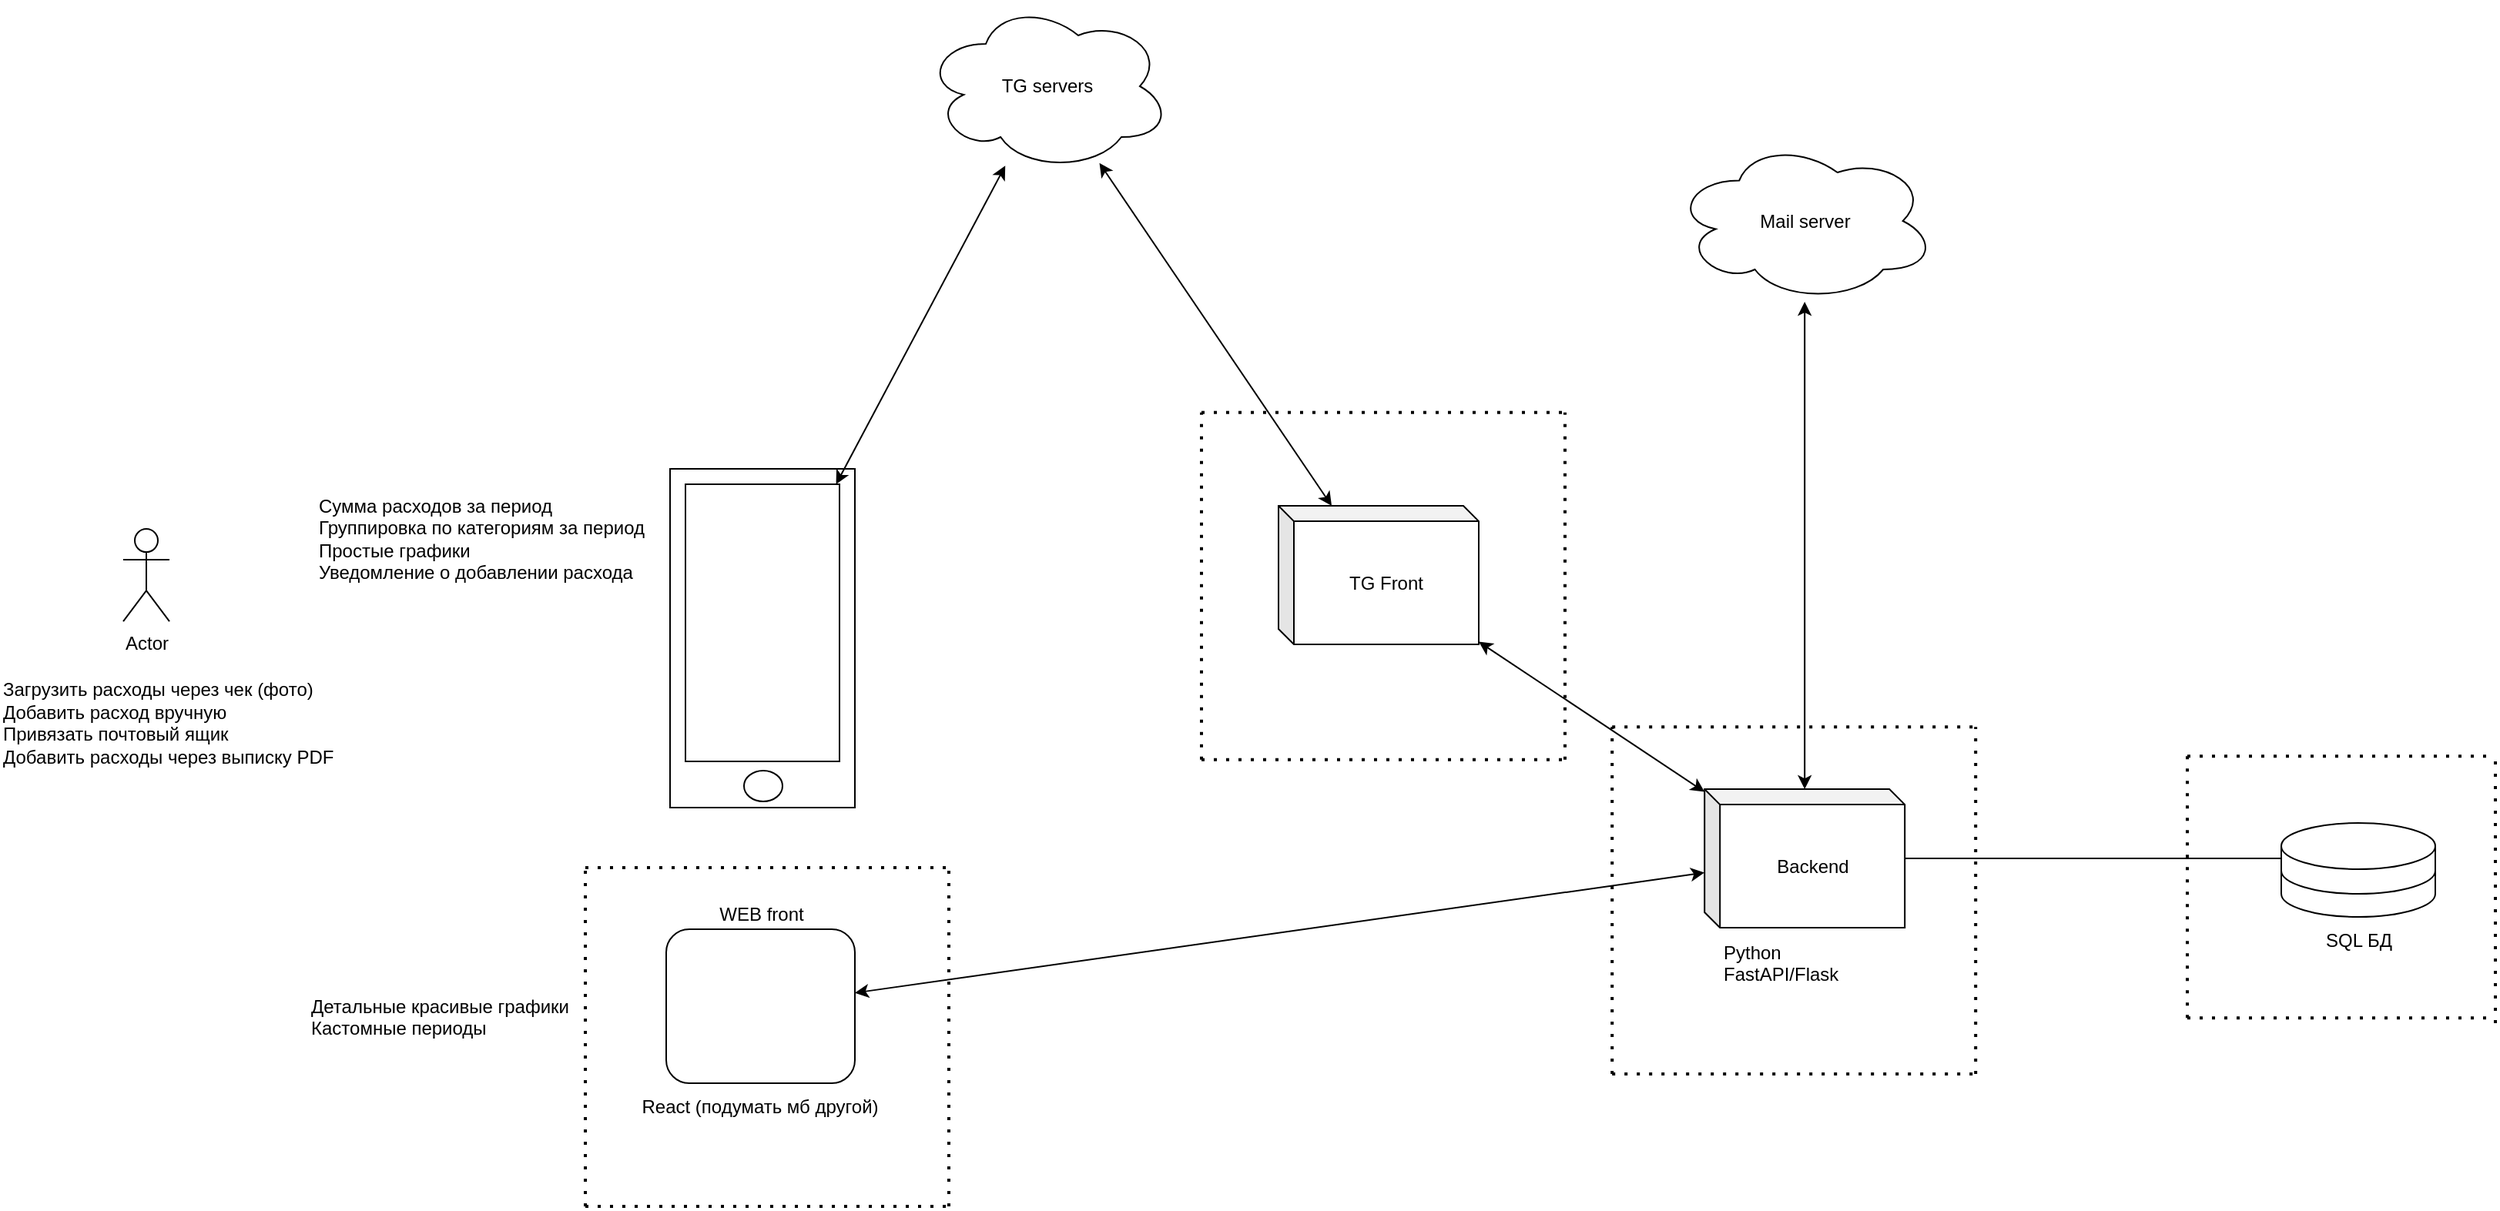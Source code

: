 <mxfile version="24.7.8">
  <diagram name="Page-1" id="AtSa7T1lV9DNRTi77fsL">
    <mxGraphModel dx="3159" dy="2029" grid="1" gridSize="10" guides="1" tooltips="1" connect="1" arrows="1" fold="1" page="1" pageScale="1" pageWidth="1169" pageHeight="827" math="0" shadow="0">
      <root>
        <mxCell id="0" />
        <mxCell id="1" parent="0" />
        <mxCell id="oacrZXqD67_iHjnA2uF--1" value="Actor" style="shape=umlActor;verticalLabelPosition=bottom;verticalAlign=top;html=1;outlineConnect=0;" parent="1" vertex="1">
          <mxGeometry x="-1020" y="-407.46" width="30" height="60" as="geometry" />
        </mxCell>
        <mxCell id="oacrZXqD67_iHjnA2uF--2" value="" style="rounded=0;whiteSpace=wrap;html=1;" parent="1" vertex="1">
          <mxGeometry x="-665" y="-446.5" width="120" height="220" as="geometry" />
        </mxCell>
        <mxCell id="oacrZXqD67_iHjnA2uF--3" value="" style="rounded=0;whiteSpace=wrap;html=1;" parent="1" vertex="1">
          <mxGeometry x="-655" y="-436.5" width="100" height="180" as="geometry" />
        </mxCell>
        <mxCell id="oacrZXqD67_iHjnA2uF--4" value="" style="ellipse;whiteSpace=wrap;html=1;" parent="1" vertex="1">
          <mxGeometry x="-617" y="-250.5" width="25" height="20" as="geometry" />
        </mxCell>
        <mxCell id="oacrZXqD67_iHjnA2uF--5" value="TG servers" style="ellipse;shape=cloud;whiteSpace=wrap;html=1;" parent="1" vertex="1">
          <mxGeometry x="-500" y="-750" width="160" height="110" as="geometry" />
        </mxCell>
        <mxCell id="oacrZXqD67_iHjnA2uF--6" value="Backend" style="shape=cube;whiteSpace=wrap;html=1;boundedLbl=1;backgroundOutline=1;darkOpacity=0.05;darkOpacity2=0.1;size=10;" parent="1" vertex="1">
          <mxGeometry x="6.6" y="-238.46" width="130" height="90" as="geometry" />
        </mxCell>
        <mxCell id="oacrZXqD67_iHjnA2uF--8" value="Python&lt;div&gt;FastAPI/&lt;span style=&quot;background-color: initial;&quot;&gt;Flask&lt;/span&gt;&lt;/div&gt;&lt;div&gt;&lt;span style=&quot;background-color: initial;&quot;&gt;&lt;br&gt;&lt;/span&gt;&lt;/div&gt;" style="text;html=1;align=left;verticalAlign=middle;resizable=0;points=[];autosize=1;strokeColor=none;fillColor=none;" parent="1" vertex="1">
          <mxGeometry x="16.6" y="-148.46" width="100" height="60" as="geometry" />
        </mxCell>
        <mxCell id="oacrZXqD67_iHjnA2uF--9" value="" style="shape=cylinder3;whiteSpace=wrap;html=1;boundedLbl=1;backgroundOutline=1;size=15;" parent="1" vertex="1">
          <mxGeometry x="381" y="-201.5" width="100" height="46" as="geometry" />
        </mxCell>
        <mxCell id="oacrZXqD67_iHjnA2uF--10" value="" style="shape=cylinder3;whiteSpace=wrap;html=1;boundedLbl=1;backgroundOutline=1;size=15;" parent="1" vertex="1">
          <mxGeometry x="381" y="-216.5" width="100" height="46" as="geometry" />
        </mxCell>
        <mxCell id="oacrZXqD67_iHjnA2uF--11" value="SQL БД" style="text;html=1;align=center;verticalAlign=middle;resizable=0;points=[];autosize=1;strokeColor=none;fillColor=none;" parent="1" vertex="1">
          <mxGeometry x="396" y="-155.5" width="70" height="30" as="geometry" />
        </mxCell>
        <mxCell id="oacrZXqD67_iHjnA2uF--12" value="" style="endArrow=none;html=1;rounded=0;" parent="1" source="oacrZXqD67_iHjnA2uF--6" target="oacrZXqD67_iHjnA2uF--10" edge="1">
          <mxGeometry width="50" height="50" relative="1" as="geometry">
            <mxPoint x="176.6" y="-213.46" as="sourcePoint" />
            <mxPoint x="226.6" y="-263.46" as="targetPoint" />
          </mxGeometry>
        </mxCell>
        <mxCell id="oacrZXqD67_iHjnA2uF--13" value="" style="endArrow=classic;html=1;rounded=0;startArrow=classic;startFill=1;" parent="1" source="oacrZXqD67_iHjnA2uF--33" target="oacrZXqD67_iHjnA2uF--6" edge="1">
          <mxGeometry width="50" height="50" relative="1" as="geometry">
            <mxPoint x="-130.005" y="-347.503" as="sourcePoint" />
            <mxPoint x="-90" y="-287.5" as="targetPoint" />
            <Array as="points" />
          </mxGeometry>
        </mxCell>
        <mxCell id="oacrZXqD67_iHjnA2uF--14" value="" style="endArrow=classic;html=1;rounded=0;startArrow=classic;startFill=1;" parent="1" source="oacrZXqD67_iHjnA2uF--5" target="oacrZXqD67_iHjnA2uF--3" edge="1">
          <mxGeometry width="50" height="50" relative="1" as="geometry">
            <mxPoint x="-460" y="-337.5" as="sourcePoint" />
            <mxPoint x="-318" y="-228.5" as="targetPoint" />
          </mxGeometry>
        </mxCell>
        <mxCell id="oacrZXqD67_iHjnA2uF--15" value="" style="rounded=1;whiteSpace=wrap;html=1;" parent="1" vertex="1">
          <mxGeometry x="-667.5" y="-147.5" width="122.5" height="100" as="geometry" />
        </mxCell>
        <mxCell id="oacrZXqD67_iHjnA2uF--16" value="WEB front" style="text;html=1;align=center;verticalAlign=middle;resizable=0;points=[];autosize=1;strokeColor=none;fillColor=none;" parent="1" vertex="1">
          <mxGeometry x="-646.25" y="-172.5" width="80" height="30" as="geometry" />
        </mxCell>
        <mxCell id="oacrZXqD67_iHjnA2uF--17" value="" style="endArrow=classic;html=1;rounded=0;startArrow=classic;startFill=1;" parent="1" source="oacrZXqD67_iHjnA2uF--15" target="oacrZXqD67_iHjnA2uF--6" edge="1">
          <mxGeometry width="50" height="50" relative="1" as="geometry">
            <mxPoint x="-276" y="-391.5" as="sourcePoint" />
            <mxPoint x="-134" y="-282.5" as="targetPoint" />
          </mxGeometry>
        </mxCell>
        <mxCell id="oacrZXqD67_iHjnA2uF--18" value="" style="endArrow=none;dashed=1;html=1;dashPattern=1 3;strokeWidth=2;rounded=0;" parent="1" edge="1">
          <mxGeometry width="50" height="50" relative="1" as="geometry">
            <mxPoint x="-720" y="32.5" as="sourcePoint" />
            <mxPoint x="-720" y="-187.5" as="targetPoint" />
          </mxGeometry>
        </mxCell>
        <mxCell id="oacrZXqD67_iHjnA2uF--19" value="" style="endArrow=none;dashed=1;html=1;dashPattern=1 3;strokeWidth=2;rounded=0;" parent="1" edge="1">
          <mxGeometry width="50" height="50" relative="1" as="geometry">
            <mxPoint x="-720" y="32.5" as="sourcePoint" />
            <mxPoint x="-484.5" y="32.5" as="targetPoint" />
          </mxGeometry>
        </mxCell>
        <mxCell id="oacrZXqD67_iHjnA2uF--21" value="" style="endArrow=none;dashed=1;html=1;dashPattern=1 3;strokeWidth=2;rounded=0;" parent="1" edge="1">
          <mxGeometry width="50" height="50" relative="1" as="geometry">
            <mxPoint x="-484" y="32.5" as="sourcePoint" />
            <mxPoint x="-484" y="-187.5" as="targetPoint" />
          </mxGeometry>
        </mxCell>
        <mxCell id="oacrZXqD67_iHjnA2uF--22" value="" style="endArrow=none;dashed=1;html=1;dashPattern=1 3;strokeWidth=2;rounded=0;" parent="1" edge="1">
          <mxGeometry width="50" height="50" relative="1" as="geometry">
            <mxPoint x="-720" y="-187.5" as="sourcePoint" />
            <mxPoint x="-480" y="-187.5" as="targetPoint" />
          </mxGeometry>
        </mxCell>
        <mxCell id="oacrZXqD67_iHjnA2uF--23" value="" style="endArrow=none;dashed=1;html=1;dashPattern=1 3;strokeWidth=2;rounded=0;" parent="1" edge="1">
          <mxGeometry width="50" height="50" relative="1" as="geometry">
            <mxPoint x="-53.4" y="-53.46" as="sourcePoint" />
            <mxPoint x="-53.4" y="-278.86" as="targetPoint" />
          </mxGeometry>
        </mxCell>
        <mxCell id="oacrZXqD67_iHjnA2uF--24" value="" style="endArrow=none;dashed=1;html=1;dashPattern=1 3;strokeWidth=2;rounded=0;" parent="1" edge="1">
          <mxGeometry width="50" height="50" relative="1" as="geometry">
            <mxPoint x="-53.4" y="-53.46" as="sourcePoint" />
            <mxPoint x="186.6" y="-53.46" as="targetPoint" />
          </mxGeometry>
        </mxCell>
        <mxCell id="oacrZXqD67_iHjnA2uF--25" value="" style="endArrow=none;dashed=1;html=1;dashPattern=1 3;strokeWidth=2;rounded=0;" parent="1" edge="1">
          <mxGeometry width="50" height="50" relative="1" as="geometry">
            <mxPoint x="182.6" y="-53.46" as="sourcePoint" />
            <mxPoint x="182.6" y="-278.86" as="targetPoint" />
          </mxGeometry>
        </mxCell>
        <mxCell id="oacrZXqD67_iHjnA2uF--26" value="" style="endArrow=none;dashed=1;html=1;dashPattern=1 3;strokeWidth=2;rounded=0;" parent="1" edge="1">
          <mxGeometry width="50" height="50" relative="1" as="geometry">
            <mxPoint x="-53.4" y="-278.86" as="sourcePoint" />
            <mxPoint x="186.6" y="-278.86" as="targetPoint" />
          </mxGeometry>
        </mxCell>
        <mxCell id="oacrZXqD67_iHjnA2uF--27" value="" style="endArrow=none;dashed=1;html=1;dashPattern=1 3;strokeWidth=2;rounded=0;" parent="1" edge="1">
          <mxGeometry width="50" height="50" relative="1" as="geometry">
            <mxPoint x="320" y="-89.89" as="sourcePoint" />
            <mxPoint x="320" y="-259.89" as="targetPoint" />
          </mxGeometry>
        </mxCell>
        <mxCell id="oacrZXqD67_iHjnA2uF--28" value="" style="endArrow=none;dashed=1;html=1;dashPattern=1 3;strokeWidth=2;rounded=0;" parent="1" edge="1">
          <mxGeometry width="50" height="50" relative="1" as="geometry">
            <mxPoint x="320" y="-89.89" as="sourcePoint" />
            <mxPoint x="520" y="-89.89" as="targetPoint" />
          </mxGeometry>
        </mxCell>
        <mxCell id="oacrZXqD67_iHjnA2uF--29" value="" style="endArrow=none;dashed=1;html=1;dashPattern=1 3;strokeWidth=2;rounded=0;" parent="1" edge="1">
          <mxGeometry width="50" height="50" relative="1" as="geometry">
            <mxPoint x="520" y="-86.5" as="sourcePoint" />
            <mxPoint x="520" y="-256.5" as="targetPoint" />
          </mxGeometry>
        </mxCell>
        <mxCell id="oacrZXqD67_iHjnA2uF--30" value="" style="endArrow=none;dashed=1;html=1;dashPattern=1 3;strokeWidth=2;rounded=0;" parent="1" edge="1">
          <mxGeometry width="50" height="50" relative="1" as="geometry">
            <mxPoint x="320" y="-259.89" as="sourcePoint" />
            <mxPoint x="520" y="-259.89" as="targetPoint" />
          </mxGeometry>
        </mxCell>
        <mxCell id="oacrZXqD67_iHjnA2uF--31" value="React (подумать мб другой)" style="text;html=1;align=center;verticalAlign=middle;resizable=0;points=[];autosize=1;strokeColor=none;fillColor=none;" parent="1" vertex="1">
          <mxGeometry x="-697.5" y="-47.5" width="180" height="30" as="geometry" />
        </mxCell>
        <mxCell id="oacrZXqD67_iHjnA2uF--33" value="TG Front" style="shape=cube;whiteSpace=wrap;html=1;boundedLbl=1;backgroundOutline=1;darkOpacity=0.05;darkOpacity2=0.1;size=10;" parent="1" vertex="1">
          <mxGeometry x="-270" y="-422.46" width="130" height="90" as="geometry" />
        </mxCell>
        <mxCell id="oacrZXqD67_iHjnA2uF--35" value="" style="endArrow=classic;html=1;rounded=0;startArrow=classic;startFill=1;" parent="1" source="oacrZXqD67_iHjnA2uF--5" target="oacrZXqD67_iHjnA2uF--33" edge="1">
          <mxGeometry width="50" height="50" relative="1" as="geometry">
            <mxPoint x="-402" y="-603.5" as="sourcePoint" />
            <mxPoint x="-545" y="-405.5" as="targetPoint" />
          </mxGeometry>
        </mxCell>
        <mxCell id="oacrZXqD67_iHjnA2uF--36" value="Mail server" style="ellipse;shape=cloud;whiteSpace=wrap;html=1;" parent="1" vertex="1">
          <mxGeometry x="-13.4" y="-660" width="170" height="105" as="geometry" />
        </mxCell>
        <mxCell id="oacrZXqD67_iHjnA2uF--37" value="" style="endArrow=classic;html=1;rounded=0;startArrow=classic;startFill=1;" parent="1" source="oacrZXqD67_iHjnA2uF--36" target="oacrZXqD67_iHjnA2uF--6" edge="1">
          <mxGeometry width="50" height="50" relative="1" as="geometry">
            <mxPoint x="-98" y="-357.5" as="sourcePoint" />
            <mxPoint x="35" y="-228.5" as="targetPoint" />
            <Array as="points" />
          </mxGeometry>
        </mxCell>
        <mxCell id="oacrZXqD67_iHjnA2uF--38" value="" style="endArrow=none;dashed=1;html=1;dashPattern=1 3;strokeWidth=2;rounded=0;" parent="1" edge="1">
          <mxGeometry width="50" height="50" relative="1" as="geometry">
            <mxPoint x="-320" y="-257.68" as="sourcePoint" />
            <mxPoint x="-320" y="-483.08" as="targetPoint" />
          </mxGeometry>
        </mxCell>
        <mxCell id="oacrZXqD67_iHjnA2uF--39" value="" style="endArrow=none;dashed=1;html=1;dashPattern=1 3;strokeWidth=2;rounded=0;" parent="1" edge="1">
          <mxGeometry width="50" height="50" relative="1" as="geometry">
            <mxPoint x="-320" y="-257.68" as="sourcePoint" />
            <mxPoint x="-80.0" y="-257.68" as="targetPoint" />
          </mxGeometry>
        </mxCell>
        <mxCell id="oacrZXqD67_iHjnA2uF--40" value="" style="endArrow=none;dashed=1;html=1;dashPattern=1 3;strokeWidth=2;rounded=0;" parent="1" edge="1">
          <mxGeometry width="50" height="50" relative="1" as="geometry">
            <mxPoint x="-84.0" y="-257.68" as="sourcePoint" />
            <mxPoint x="-84.0" y="-483.08" as="targetPoint" />
          </mxGeometry>
        </mxCell>
        <mxCell id="oacrZXqD67_iHjnA2uF--41" value="" style="endArrow=none;dashed=1;html=1;dashPattern=1 3;strokeWidth=2;rounded=0;" parent="1" edge="1">
          <mxGeometry width="50" height="50" relative="1" as="geometry">
            <mxPoint x="-320" y="-483.08" as="sourcePoint" />
            <mxPoint x="-80.0" y="-483.08" as="targetPoint" />
          </mxGeometry>
        </mxCell>
        <mxCell id="oacrZXqD67_iHjnA2uF--42" value="Загрузить расходы через чек (фото)&lt;div&gt;Добавить расход вручную&lt;/div&gt;&lt;div&gt;Привязать почтовый ящик&lt;/div&gt;&lt;div&gt;Добавить расходы через выписку PDF&lt;/div&gt;&lt;div&gt;&lt;br&gt;&lt;/div&gt;&lt;div&gt;&lt;br&gt;&lt;/div&gt;" style="text;html=1;align=left;verticalAlign=middle;resizable=0;points=[];autosize=1;strokeColor=none;fillColor=none;" parent="1" vertex="1">
          <mxGeometry x="-1100" y="-317.46" width="240" height="100" as="geometry" />
        </mxCell>
        <mxCell id="oacrZXqD67_iHjnA2uF--43" value="Сумма расходов за период&lt;div&gt;Группировка по категориям за период&lt;/div&gt;&lt;div&gt;Простые графики&lt;/div&gt;&lt;div&gt;Уведомление о добавлении расхода&lt;/div&gt;" style="text;html=1;align=left;verticalAlign=middle;resizable=0;points=[];autosize=1;strokeColor=none;fillColor=none;" parent="1" vertex="1">
          <mxGeometry x="-895" y="-436.5" width="240" height="70" as="geometry" />
        </mxCell>
        <mxCell id="oacrZXqD67_iHjnA2uF--44" value="Детальные красивые графики&lt;div&gt;Кастомные периоды&lt;/div&gt;&lt;div style=&quot;&quot;&gt;&lt;br&gt;&lt;/div&gt;" style="text;html=1;align=left;verticalAlign=middle;resizable=0;points=[];autosize=1;strokeColor=none;fillColor=none;" parent="1" vertex="1">
          <mxGeometry x="-900" y="-113.5" width="200" height="60" as="geometry" />
        </mxCell>
      </root>
    </mxGraphModel>
  </diagram>
</mxfile>
